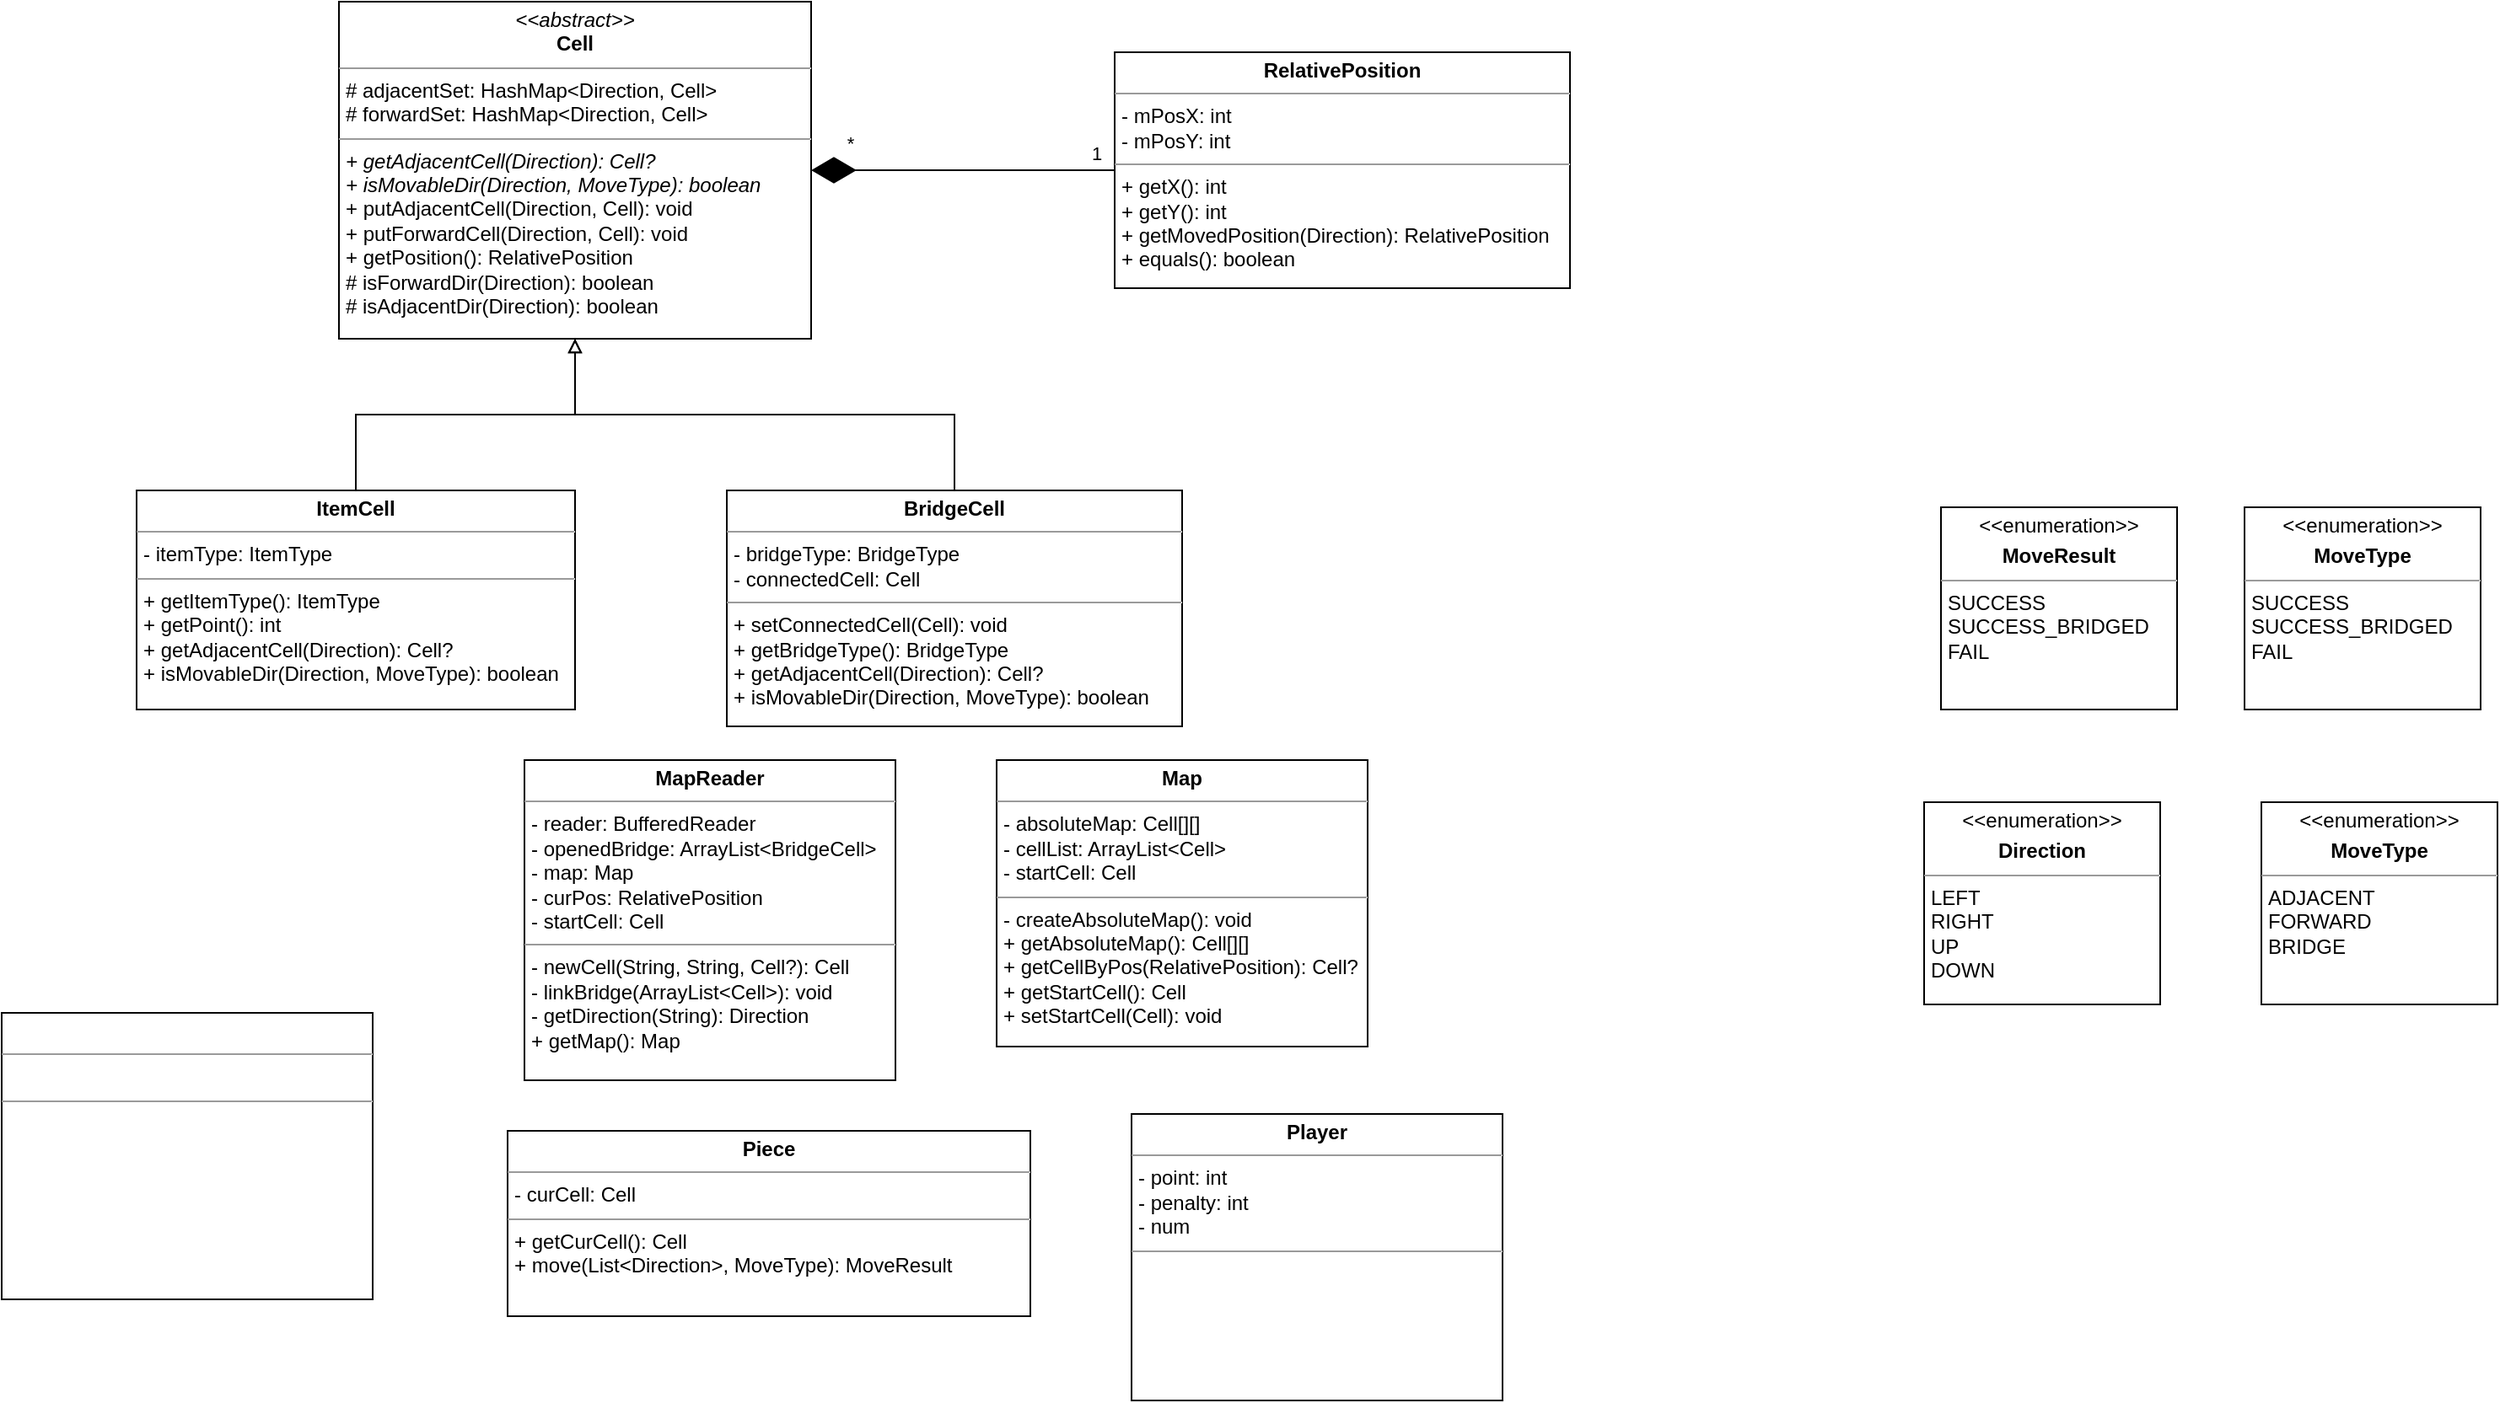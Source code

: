 <mxfile version="19.0.0" type="github">
  <diagram id="lSdw_v9pI3lLwO_2yCFn" name="Page-1">
    <mxGraphModel dx="983" dy="491" grid="1" gridSize="10" guides="1" tooltips="1" connect="1" arrows="1" fold="1" page="1" pageScale="1" pageWidth="827" pageHeight="1169" math="0" shadow="0">
      <root>
        <mxCell id="0" />
        <mxCell id="1" parent="0" />
        <mxCell id="UL4XIpP4oCxAfivFOoVr-10" style="edgeStyle=orthogonalEdgeStyle;rounded=0;orthogonalLoop=1;jettySize=auto;html=1;endArrow=block;endFill=0;" parent="1" source="G20q8HZ8Ut2CzJjWJbzp-3" target="UL4XIpP4oCxAfivFOoVr-5" edge="1">
          <mxGeometry relative="1" as="geometry">
            <mxPoint x="250" y="585" as="sourcePoint" />
          </mxGeometry>
        </mxCell>
        <mxCell id="UL4XIpP4oCxAfivFOoVr-5" value="&lt;p style=&quot;margin:0px;margin-top:4px;text-align:center;&quot;&gt;&lt;i&gt;&amp;lt;&amp;lt;abstract&amp;gt;&amp;gt;&lt;/i&gt;&lt;br&gt;&lt;b&gt;Cell&lt;/b&gt;&lt;/p&gt;&lt;hr size=&quot;1&quot;&gt;&lt;p style=&quot;margin:0px;margin-left:4px;&quot;&gt;# adjacentSet: HashMap&amp;lt;Direction, Cell&amp;gt;&lt;br&gt;# forwardSet: HashMap&amp;lt;Direction, Cell&amp;gt;&lt;/p&gt;&lt;hr size=&quot;1&quot;&gt;&lt;p style=&quot;margin: 0px 0px 0px 4px;&quot;&gt;&lt;i&gt;+ getAdjacentCell(Direction): Cell?&lt;/i&gt;&lt;/p&gt;&lt;p style=&quot;margin: 0px 0px 0px 4px;&quot;&gt;&lt;i&gt;+ isMovableDir(Direction, MoveType): boolean&lt;/i&gt;&lt;/p&gt;&lt;p style=&quot;margin:0px;margin-left:4px;&quot;&gt;+ putAdjacentCell(Direction, Cell): void&lt;br&gt;+ putForwardCell(Direction, Cell): void&lt;/p&gt;&lt;p style=&quot;margin:0px;margin-left:4px;&quot;&gt;&lt;span style=&quot;background-color: initial;&quot;&gt;+ getPosition(): RelativePosition&lt;/span&gt;&lt;br&gt;&lt;/p&gt;&lt;p style=&quot;margin:0px;margin-left:4px;&quot;&gt;# isForwardDir(Direction): boolean&lt;/p&gt;&lt;p style=&quot;margin:0px;margin-left:4px;&quot;&gt;# isAdjacentDir(Direction): boolean&lt;/p&gt;" style="verticalAlign=top;align=left;overflow=fill;fontSize=12;fontFamily=Helvetica;html=1;" parent="1" vertex="1">
          <mxGeometry x="240" y="320" width="280" height="200" as="geometry" />
        </mxCell>
        <mxCell id="UL4XIpP4oCxAfivFOoVr-11" style="edgeStyle=orthogonalEdgeStyle;rounded=0;orthogonalLoop=1;jettySize=auto;html=1;entryX=0.5;entryY=1;entryDx=0;entryDy=0;endArrow=block;endFill=0;" parent="1" source="G20q8HZ8Ut2CzJjWJbzp-4" target="UL4XIpP4oCxAfivFOoVr-5" edge="1">
          <mxGeometry relative="1" as="geometry">
            <mxPoint x="540" y="585" as="sourcePoint" />
          </mxGeometry>
        </mxCell>
        <mxCell id="cRJWd163jRBaoT6wDc-m-6" value="" style="endArrow=diamondThin;endFill=1;endSize=24;html=1;rounded=0;" parent="1" source="G20q8HZ8Ut2CzJjWJbzp-1" target="UL4XIpP4oCxAfivFOoVr-5" edge="1">
          <mxGeometry width="160" relative="1" as="geometry">
            <mxPoint x="650" y="416.914" as="sourcePoint" />
            <mxPoint x="680" y="530" as="targetPoint" />
          </mxGeometry>
        </mxCell>
        <mxCell id="cRJWd163jRBaoT6wDc-m-7" value="*" style="edgeLabel;html=1;align=center;verticalAlign=middle;resizable=0;points=[];" parent="cRJWd163jRBaoT6wDc-m-6" vertex="1" connectable="0">
          <mxGeometry x="0.707" y="-1" relative="1" as="geometry">
            <mxPoint x="-4" y="-15" as="offset" />
          </mxGeometry>
        </mxCell>
        <mxCell id="cRJWd163jRBaoT6wDc-m-8" value="1" style="edgeLabel;html=1;align=center;verticalAlign=middle;resizable=0;points=[];" parent="cRJWd163jRBaoT6wDc-m-6" vertex="1" connectable="0">
          <mxGeometry x="-0.874" y="1" relative="1" as="geometry">
            <mxPoint y="-11" as="offset" />
          </mxGeometry>
        </mxCell>
        <mxCell id="G20q8HZ8Ut2CzJjWJbzp-1" value="&lt;p style=&quot;margin:0px;margin-top:4px;text-align:center;&quot;&gt;&lt;b&gt;RelativePosition&lt;/b&gt;&lt;/p&gt;&lt;hr size=&quot;1&quot;&gt;&lt;p style=&quot;margin:0px;margin-left:4px;&quot;&gt;- mPosX: int&lt;br&gt;- mPosY: int&lt;/p&gt;&lt;hr size=&quot;1&quot;&gt;&lt;p style=&quot;margin:0px;margin-left:4px;&quot;&gt;+ getX(): int&lt;/p&gt;&lt;p style=&quot;margin:0px;margin-left:4px;&quot;&gt;+ getY(): int&lt;/p&gt;&lt;p style=&quot;margin:0px;margin-left:4px;&quot;&gt;+ getMovedPosition(Direction): RelativePosition&lt;/p&gt;&lt;p style=&quot;margin:0px;margin-left:4px;&quot;&gt;+ equals(): boolean&lt;br&gt;&lt;/p&gt;" style="verticalAlign=top;align=left;overflow=fill;fontSize=12;fontFamily=Helvetica;html=1;" vertex="1" parent="1">
          <mxGeometry x="700" y="350" width="270" height="140" as="geometry" />
        </mxCell>
        <mxCell id="G20q8HZ8Ut2CzJjWJbzp-2" value="&lt;p style=&quot;margin:0px;margin-top:4px;text-align:center;&quot;&gt;&lt;br&gt;&lt;/p&gt;&lt;hr size=&quot;1&quot;&gt;&lt;p style=&quot;margin:0px;margin-left:4px;&quot;&gt;&lt;br&gt;&lt;/p&gt;&lt;hr size=&quot;1&quot;&gt;&lt;p style=&quot;margin:0px;margin-left:4px;&quot;&gt;&lt;br&gt;&lt;/p&gt;" style="verticalAlign=top;align=left;overflow=fill;fontSize=12;fontFamily=Helvetica;html=1;" vertex="1" parent="1">
          <mxGeometry x="40" y="920" width="220" height="170" as="geometry" />
        </mxCell>
        <mxCell id="G20q8HZ8Ut2CzJjWJbzp-3" value="&lt;p style=&quot;margin:0px;margin-top:4px;text-align:center;&quot;&gt;&lt;b&gt;ItemCell&lt;/b&gt;&lt;/p&gt;&lt;hr size=&quot;1&quot;&gt;&lt;p style=&quot;margin:0px;margin-left:4px;&quot;&gt;- itemType: ItemType&lt;/p&gt;&lt;hr size=&quot;1&quot;&gt;&lt;p style=&quot;margin:0px;margin-left:4px;&quot;&gt;+ getItemType(): ItemType&lt;/p&gt;&lt;p style=&quot;margin:0px;margin-left:4px;&quot;&gt;+ getPoint(): int&lt;/p&gt;&lt;p style=&quot;margin: 0px 0px 0px 4px;&quot;&gt;+ getAdjacentCell(Direction): Cell?&lt;/p&gt;&lt;p style=&quot;margin: 0px 0px 0px 4px;&quot;&gt;+ isMovableDir(Direction, MoveType): boolean&lt;/p&gt;" style="verticalAlign=top;align=left;overflow=fill;fontSize=12;fontFamily=Helvetica;html=1;" vertex="1" parent="1">
          <mxGeometry x="120" y="610" width="260" height="130" as="geometry" />
        </mxCell>
        <mxCell id="G20q8HZ8Ut2CzJjWJbzp-4" value="&lt;p style=&quot;margin:0px;margin-top:4px;text-align:center;&quot;&gt;&lt;b&gt;BridgeCell&lt;/b&gt;&lt;/p&gt;&lt;hr size=&quot;1&quot;&gt;&lt;p style=&quot;margin:0px;margin-left:4px;&quot;&gt;- bridgeType: BridgeType&lt;/p&gt;&lt;p style=&quot;margin:0px;margin-left:4px;&quot;&gt;- connectedCell: Cell&lt;/p&gt;&lt;hr size=&quot;1&quot;&gt;&lt;p style=&quot;margin:0px;margin-left:4px;&quot;&gt;+ setConnectedCell(Cell): void&lt;/p&gt;&lt;p style=&quot;margin:0px;margin-left:4px;&quot;&gt;+ getBridgeType(): BridgeType&lt;/p&gt;&lt;p style=&quot;margin: 0px 0px 0px 4px;&quot;&gt;+ getAdjacentCell(Direction): Cell?&lt;/p&gt;&lt;p style=&quot;margin: 0px 0px 0px 4px;&quot;&gt;+ isMovableDir(Direction, MoveType): boolean&lt;/p&gt;" style="verticalAlign=top;align=left;overflow=fill;fontSize=12;fontFamily=Helvetica;html=1;" vertex="1" parent="1">
          <mxGeometry x="470" y="610" width="270" height="140" as="geometry" />
        </mxCell>
        <mxCell id="G20q8HZ8Ut2CzJjWJbzp-5" value="&lt;p style=&quot;margin:0px;margin-top:4px;text-align:center;&quot;&gt;&lt;b&gt;Map&lt;/b&gt;&lt;/p&gt;&lt;hr size=&quot;1&quot;&gt;&lt;p style=&quot;margin:0px;margin-left:4px;&quot;&gt;- absoluteMap: Cell[][]&lt;/p&gt;&lt;p style=&quot;margin:0px;margin-left:4px;&quot;&gt;- cellList: ArrayList&amp;lt;Cell&amp;gt;&lt;/p&gt;&lt;p style=&quot;margin:0px;margin-left:4px;&quot;&gt;- startCell: Cell&lt;/p&gt;&lt;hr size=&quot;1&quot;&gt;&lt;p style=&quot;margin:0px;margin-left:4px;&quot;&gt;- createAbsoluteMap(): void&lt;/p&gt;&lt;p style=&quot;margin:0px;margin-left:4px;&quot;&gt;+ getAbsoluteMap(): Cell[][]&lt;/p&gt;&lt;p style=&quot;margin:0px;margin-left:4px;&quot;&gt;+ getCellByPos(RelativePosition): Cell?&lt;/p&gt;&lt;p style=&quot;margin:0px;margin-left:4px;&quot;&gt;+ getStartCell(): Cell&lt;/p&gt;&lt;p style=&quot;margin:0px;margin-left:4px;&quot;&gt;+ setStartCell(Cell): void&lt;/p&gt;" style="verticalAlign=top;align=left;overflow=fill;fontSize=12;fontFamily=Helvetica;html=1;" vertex="1" parent="1">
          <mxGeometry x="630" y="770" width="220" height="170" as="geometry" />
        </mxCell>
        <mxCell id="G20q8HZ8Ut2CzJjWJbzp-6" value="&lt;p style=&quot;margin:0px;margin-top:4px;text-align:center;&quot;&gt;&lt;b&gt;MapReader&lt;/b&gt;&lt;/p&gt;&lt;hr size=&quot;1&quot;&gt;&lt;p style=&quot;margin:0px;margin-left:4px;&quot;&gt;- reader: BufferedReader&lt;/p&gt;&lt;p style=&quot;margin:0px;margin-left:4px;&quot;&gt;- openedBridge: ArrayList&amp;lt;BridgeCell&amp;gt;&lt;/p&gt;&lt;p style=&quot;margin:0px;margin-left:4px;&quot;&gt;- map: Map&lt;/p&gt;&lt;p style=&quot;margin:0px;margin-left:4px;&quot;&gt;- curPos: RelativePosition&lt;/p&gt;&lt;p style=&quot;margin:0px;margin-left:4px;&quot;&gt;- startCell: Cell&lt;/p&gt;&lt;hr size=&quot;1&quot;&gt;&lt;p style=&quot;margin:0px;margin-left:4px;&quot;&gt;- newCell(String, String, Cell?): Cell&lt;/p&gt;&lt;p style=&quot;margin:0px;margin-left:4px;&quot;&gt;- linkBridge(ArrayList&amp;lt;Cell&amp;gt;): void&lt;/p&gt;&lt;p style=&quot;margin:0px;margin-left:4px;&quot;&gt;- getDirection(String): Direction&lt;/p&gt;&lt;p style=&quot;margin:0px;margin-left:4px;&quot;&gt;+ getMap(): Map&lt;/p&gt;" style="verticalAlign=top;align=left;overflow=fill;fontSize=12;fontFamily=Helvetica;html=1;" vertex="1" parent="1">
          <mxGeometry x="350" y="770" width="220" height="190" as="geometry" />
        </mxCell>
        <mxCell id="G20q8HZ8Ut2CzJjWJbzp-7" value="&lt;p style=&quot;margin:0px;margin-top:4px;text-align:center;&quot;&gt;&amp;lt;&amp;lt;enumeration&amp;gt;&amp;gt;&lt;/p&gt;&lt;p style=&quot;margin:0px;margin-top:4px;text-align:center;&quot;&gt;&lt;b&gt;Direction&lt;/b&gt;&lt;/p&gt;&lt;hr size=&quot;1&quot;&gt;&lt;p style=&quot;margin:0px;margin-left:4px;&quot;&gt;&lt;/p&gt;&lt;p style=&quot;margin:0px;margin-left:4px;&quot;&gt;LEFT&lt;/p&gt;&lt;p style=&quot;margin:0px;margin-left:4px;&quot;&gt;RIGHT&lt;/p&gt;&lt;p style=&quot;margin:0px;margin-left:4px;&quot;&gt;UP&lt;/p&gt;&lt;p style=&quot;margin:0px;margin-left:4px;&quot;&gt;DOWN&lt;/p&gt;" style="verticalAlign=top;align=left;overflow=fill;fontSize=12;fontFamily=Helvetica;html=1;" vertex="1" parent="1">
          <mxGeometry x="1180" y="795" width="140" height="120" as="geometry" />
        </mxCell>
        <mxCell id="G20q8HZ8Ut2CzJjWJbzp-8" value="&lt;p style=&quot;margin:0px;margin-top:4px;text-align:center;&quot;&gt;&amp;lt;&amp;lt;enumeration&amp;gt;&amp;gt;&lt;/p&gt;&lt;p style=&quot;margin:0px;margin-top:4px;text-align:center;&quot;&gt;&lt;b&gt;MoveResult&lt;/b&gt;&lt;/p&gt;&lt;hr size=&quot;1&quot;&gt;&lt;p style=&quot;margin:0px;margin-left:4px;&quot;&gt;&lt;/p&gt;&lt;p style=&quot;margin:0px;margin-left:4px;&quot;&gt;SUCCESS&lt;/p&gt;&lt;p style=&quot;margin:0px;margin-left:4px;&quot;&gt;SUCCESS_BRIDGED&lt;/p&gt;&lt;p style=&quot;margin:0px;margin-left:4px;&quot;&gt;FAIL&lt;/p&gt;" style="verticalAlign=top;align=left;overflow=fill;fontSize=12;fontFamily=Helvetica;html=1;" vertex="1" parent="1">
          <mxGeometry x="1190" y="620" width="140" height="120" as="geometry" />
        </mxCell>
        <mxCell id="G20q8HZ8Ut2CzJjWJbzp-9" value="&lt;p style=&quot;margin:0px;margin-top:4px;text-align:center;&quot;&gt;&amp;lt;&amp;lt;enumeration&amp;gt;&amp;gt;&lt;/p&gt;&lt;p style=&quot;margin:0px;margin-top:4px;text-align:center;&quot;&gt;&lt;b&gt;MoveType&lt;/b&gt;&lt;/p&gt;&lt;hr size=&quot;1&quot;&gt;&lt;p style=&quot;margin:0px;margin-left:4px;&quot;&gt;&lt;/p&gt;&lt;p style=&quot;margin:0px;margin-left:4px;&quot;&gt;SUCCESS&lt;/p&gt;&lt;p style=&quot;margin:0px;margin-left:4px;&quot;&gt;SUCCESS_BRIDGED&lt;/p&gt;&lt;p style=&quot;margin:0px;margin-left:4px;&quot;&gt;FAIL&lt;/p&gt;" style="verticalAlign=top;align=left;overflow=fill;fontSize=12;fontFamily=Helvetica;html=1;" vertex="1" parent="1">
          <mxGeometry x="1370" y="620" width="140" height="120" as="geometry" />
        </mxCell>
        <mxCell id="G20q8HZ8Ut2CzJjWJbzp-10" value="&lt;p style=&quot;margin:0px;margin-top:4px;text-align:center;&quot;&gt;&amp;lt;&amp;lt;enumeration&amp;gt;&amp;gt;&lt;/p&gt;&lt;p style=&quot;margin:0px;margin-top:4px;text-align:center;&quot;&gt;&lt;b&gt;MoveType&lt;/b&gt;&lt;/p&gt;&lt;hr size=&quot;1&quot;&gt;&lt;p style=&quot;margin:0px;margin-left:4px;&quot;&gt;&lt;/p&gt;&lt;p style=&quot;margin:0px;margin-left:4px;&quot;&gt;ADJACENT&lt;/p&gt;&lt;p style=&quot;margin:0px;margin-left:4px;&quot;&gt;FORWARD&lt;/p&gt;&lt;p style=&quot;margin:0px;margin-left:4px;&quot;&gt;BRIDGE&lt;/p&gt;" style="verticalAlign=top;align=left;overflow=fill;fontSize=12;fontFamily=Helvetica;html=1;" vertex="1" parent="1">
          <mxGeometry x="1380" y="795" width="140" height="120" as="geometry" />
        </mxCell>
        <mxCell id="G20q8HZ8Ut2CzJjWJbzp-12" value="&lt;p style=&quot;margin:0px;margin-top:4px;text-align:center;&quot;&gt;&lt;b&gt;Piece&lt;/b&gt;&lt;/p&gt;&lt;hr size=&quot;1&quot;&gt;&lt;p style=&quot;margin:0px;margin-left:4px;&quot;&gt;- curCell: Cell&lt;/p&gt;&lt;hr size=&quot;1&quot;&gt;&lt;p style=&quot;margin:0px;margin-left:4px;&quot;&gt;+ getCurCell(): Cell&lt;/p&gt;&lt;p style=&quot;margin:0px;margin-left:4px;&quot;&gt;+ move(List&amp;lt;Direction&amp;gt;, MoveType): MoveResult&lt;/p&gt;" style="verticalAlign=top;align=left;overflow=fill;fontSize=12;fontFamily=Helvetica;html=1;" vertex="1" parent="1">
          <mxGeometry x="340" y="990" width="310" height="110" as="geometry" />
        </mxCell>
        <mxCell id="G20q8HZ8Ut2CzJjWJbzp-13" value="&lt;p style=&quot;margin:0px;margin-top:4px;text-align:center;&quot;&gt;&lt;b&gt;Player&lt;/b&gt;&lt;/p&gt;&lt;hr size=&quot;1&quot;&gt;&lt;p style=&quot;margin:0px;margin-left:4px;&quot;&gt;- point: int&lt;/p&gt;&lt;p style=&quot;margin:0px;margin-left:4px;&quot;&gt;- penalty: int&lt;/p&gt;&lt;p style=&quot;margin:0px;margin-left:4px;&quot;&gt;- num&lt;/p&gt;&lt;hr size=&quot;1&quot;&gt;&lt;p style=&quot;margin:0px;margin-left:4px;&quot;&gt;&lt;br&gt;&lt;/p&gt;" style="verticalAlign=top;align=left;overflow=fill;fontSize=12;fontFamily=Helvetica;html=1;" vertex="1" parent="1">
          <mxGeometry x="710" y="980" width="220" height="170" as="geometry" />
        </mxCell>
      </root>
    </mxGraphModel>
  </diagram>
</mxfile>
